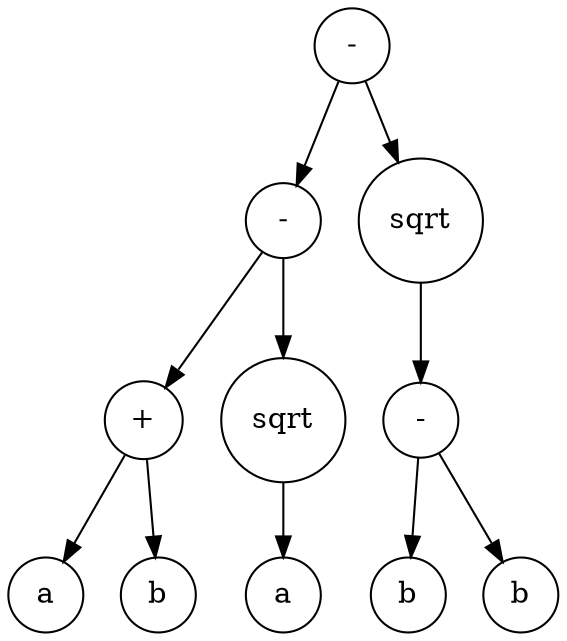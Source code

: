 digraph g {
graph [ordering=out];
node [shape=circle];
n[label = "-"];
n0[label = "-"];
n00[label = "+"];
n000[label = "a"];
n00 -> n000;
n001[label = "b"];
n00 -> n001;
n0 -> n00;
n01[label = "sqrt"];
n010[label = "a"];
n01 -> n010;
n0 -> n01;
n -> n0;
n1[label = "sqrt"];
n10[label = "-"];
n100[label = "b"];
n10 -> n100;
n101[label = "b"];
n10 -> n101;
n1 -> n10;
n -> n1;
}
